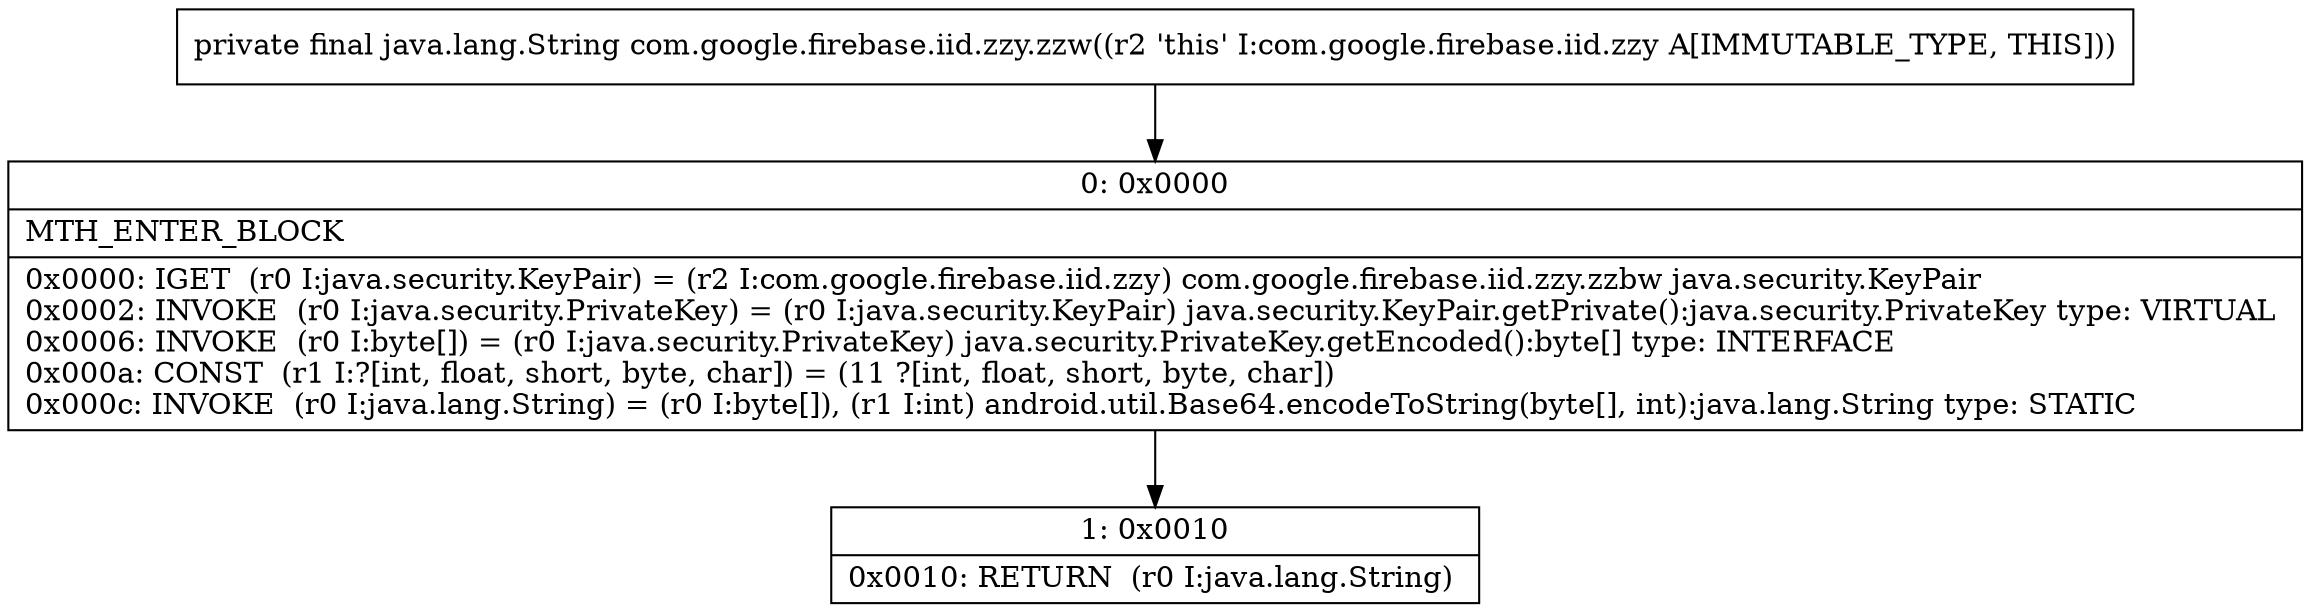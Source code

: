 digraph "CFG forcom.google.firebase.iid.zzy.zzw()Ljava\/lang\/String;" {
Node_0 [shape=record,label="{0\:\ 0x0000|MTH_ENTER_BLOCK\l|0x0000: IGET  (r0 I:java.security.KeyPair) = (r2 I:com.google.firebase.iid.zzy) com.google.firebase.iid.zzy.zzbw java.security.KeyPair \l0x0002: INVOKE  (r0 I:java.security.PrivateKey) = (r0 I:java.security.KeyPair) java.security.KeyPair.getPrivate():java.security.PrivateKey type: VIRTUAL \l0x0006: INVOKE  (r0 I:byte[]) = (r0 I:java.security.PrivateKey) java.security.PrivateKey.getEncoded():byte[] type: INTERFACE \l0x000a: CONST  (r1 I:?[int, float, short, byte, char]) = (11 ?[int, float, short, byte, char]) \l0x000c: INVOKE  (r0 I:java.lang.String) = (r0 I:byte[]), (r1 I:int) android.util.Base64.encodeToString(byte[], int):java.lang.String type: STATIC \l}"];
Node_1 [shape=record,label="{1\:\ 0x0010|0x0010: RETURN  (r0 I:java.lang.String) \l}"];
MethodNode[shape=record,label="{private final java.lang.String com.google.firebase.iid.zzy.zzw((r2 'this' I:com.google.firebase.iid.zzy A[IMMUTABLE_TYPE, THIS])) }"];
MethodNode -> Node_0;
Node_0 -> Node_1;
}


